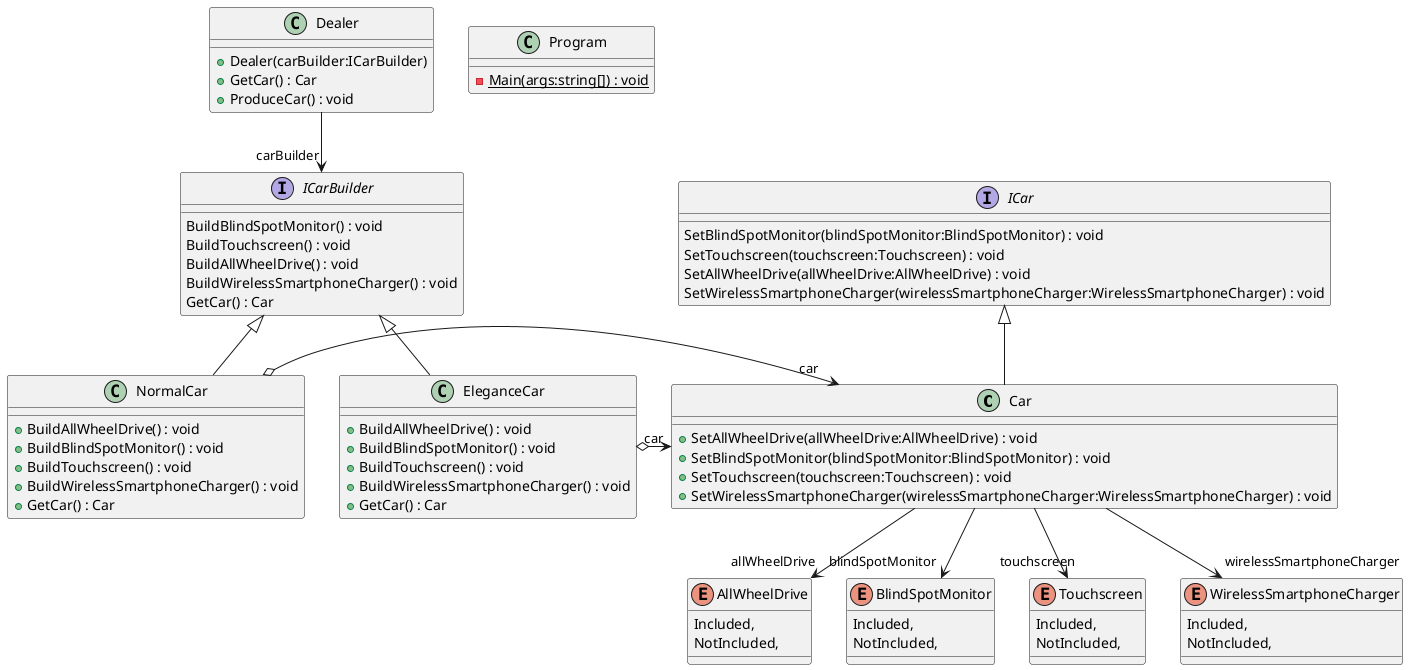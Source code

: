 @startuml
class Car {
    + SetAllWheelDrive(allWheelDrive:AllWheelDrive) : void
    + SetBlindSpotMonitor(blindSpotMonitor:BlindSpotMonitor) : void
    + SetTouchscreen(touchscreen:Touchscreen) : void
    + SetWirelessSmartphoneCharger(wirelessSmartphoneCharger:WirelessSmartphoneCharger) : void
}
ICar <|-- Car
Car --> "allWheelDrive" AllWheelDrive
Car --> "blindSpotMonitor" BlindSpotMonitor
Car --> "touchscreen" Touchscreen
Car --> "wirelessSmartphoneCharger" WirelessSmartphoneCharger
class Dealer {
    + Dealer(carBuilder:ICarBuilder)
    + GetCar() : Car
    + ProduceCar() : void
}
Dealer --> "carBuilder" ICarBuilder
class EleganceCar {
    + BuildAllWheelDrive() : void
    + BuildBlindSpotMonitor() : void
    + BuildTouchscreen() : void
    + BuildWirelessSmartphoneCharger() : void
    + GetCar() : Car
}
ICarBuilder <|-- EleganceCar
EleganceCar o-> "car" Car
enum BlindSpotMonitor {
    Included,
    NotIncluded,
}
enum Touchscreen {
    Included,
    NotIncluded,
}
enum AllWheelDrive {
    Included,
    NotIncluded,
}
enum WirelessSmartphoneCharger {
    Included,
    NotIncluded,
}
interface ICar {
    SetBlindSpotMonitor(blindSpotMonitor:BlindSpotMonitor) : void
    SetTouchscreen(touchscreen:Touchscreen) : void
    SetAllWheelDrive(allWheelDrive:AllWheelDrive) : void
    SetWirelessSmartphoneCharger(wirelessSmartphoneCharger:WirelessSmartphoneCharger) : void
}
interface ICarBuilder {
    BuildBlindSpotMonitor() : void
    BuildTouchscreen() : void
    BuildAllWheelDrive() : void
    BuildWirelessSmartphoneCharger() : void
    GetCar() : Car
}
class NormalCar {
    + BuildAllWheelDrive() : void
    + BuildBlindSpotMonitor() : void
    + BuildTouchscreen() : void
    + BuildWirelessSmartphoneCharger() : void
    + GetCar() : Car
}
ICarBuilder <|-- NormalCar
NormalCar o-> "car" Car
class Program {
    - {static} Main(args:string[]) : void
}
@enduml
